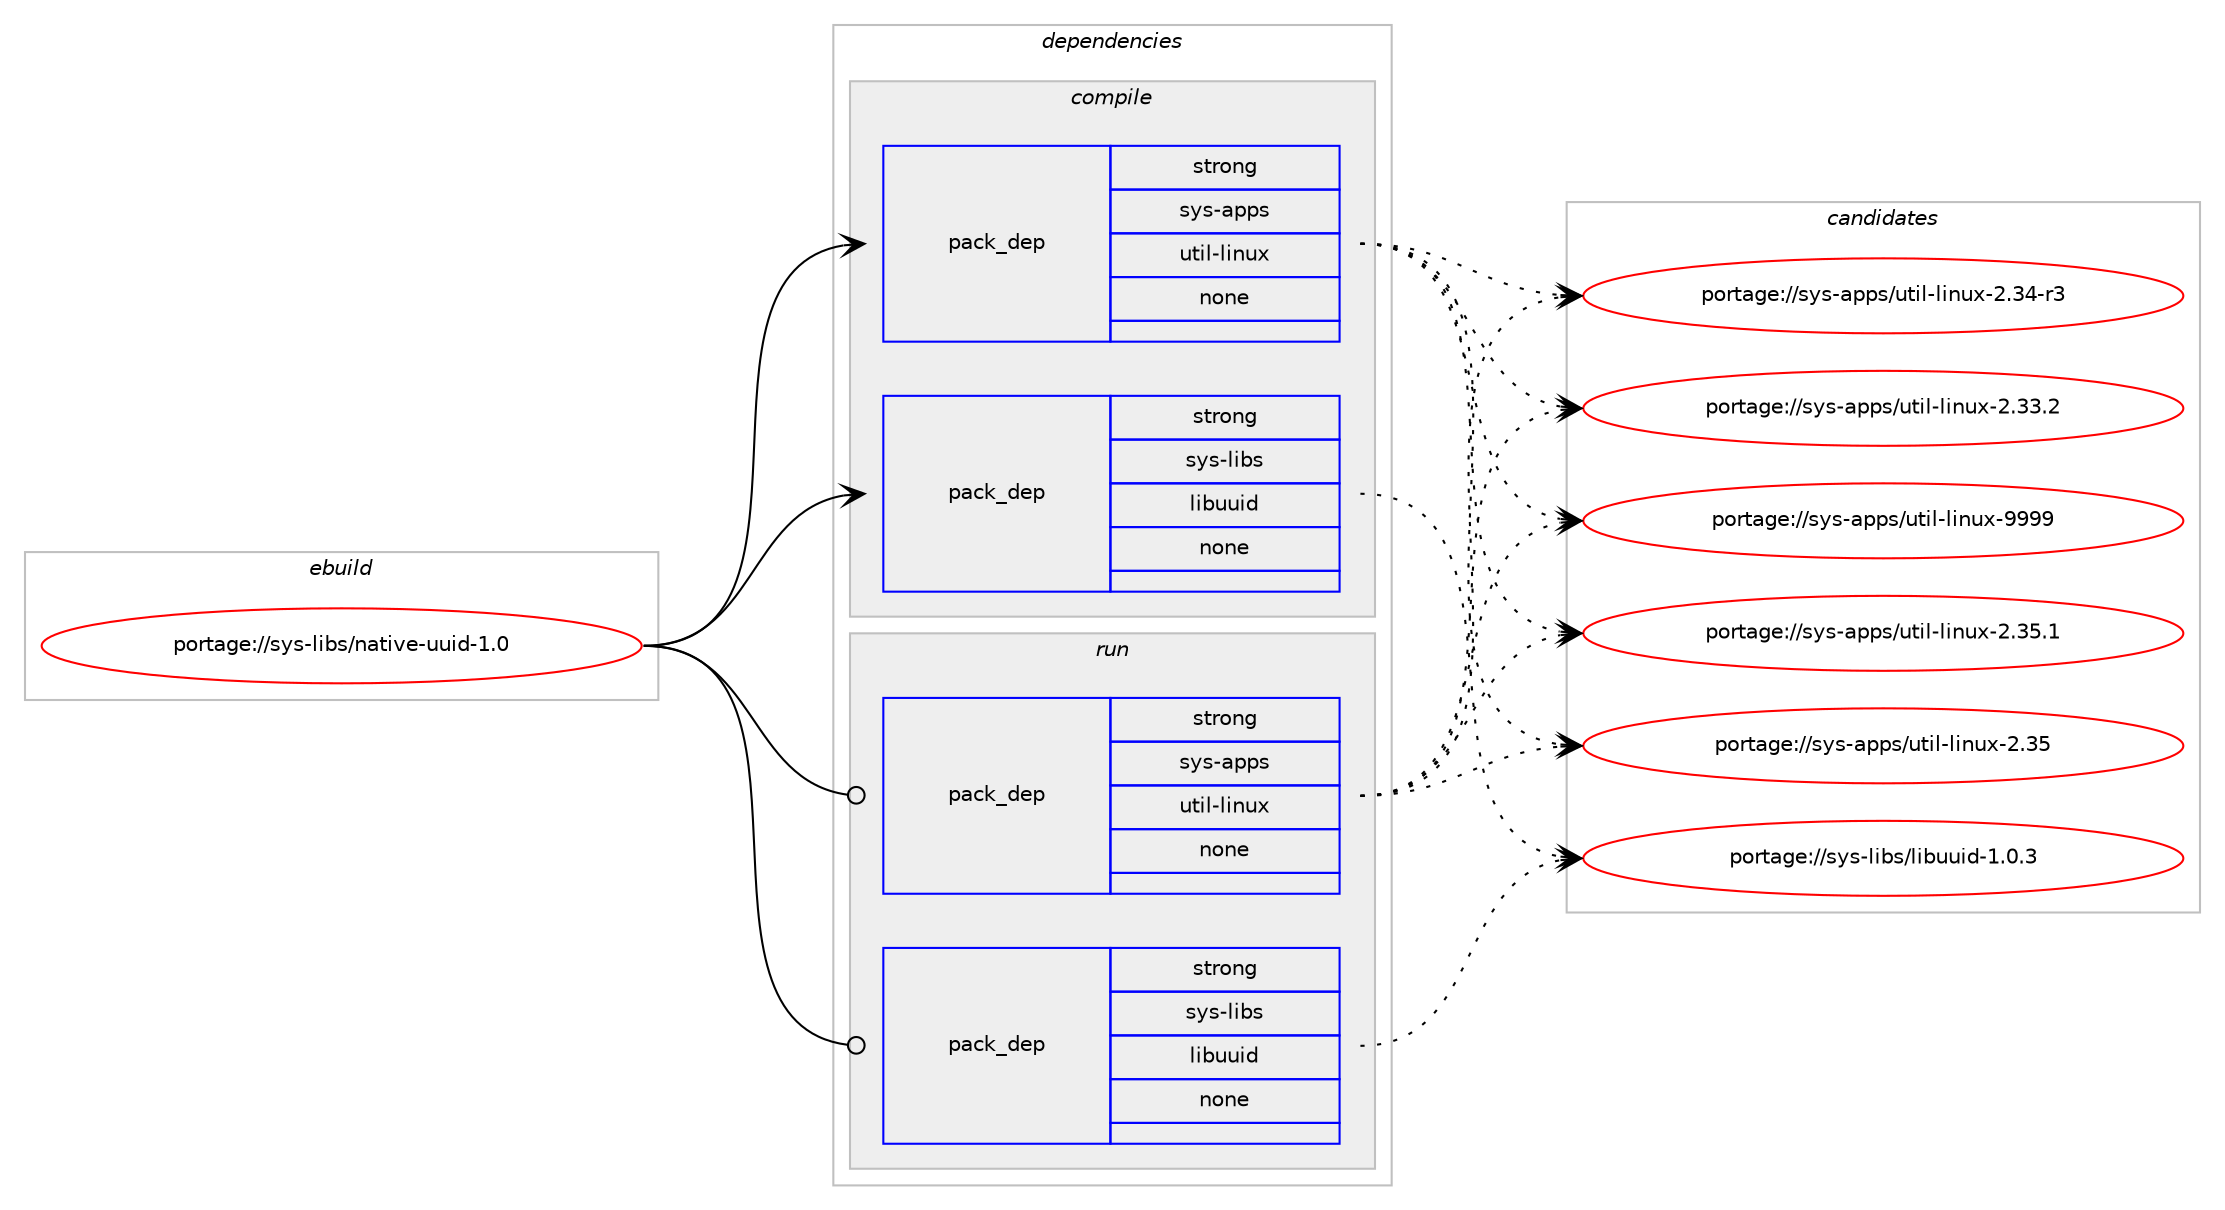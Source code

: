 digraph prolog {

# *************
# Graph options
# *************

newrank=true;
concentrate=true;
compound=true;
graph [rankdir=LR,fontname=Helvetica,fontsize=10,ranksep=1.5];#, ranksep=2.5, nodesep=0.2];
edge  [arrowhead=vee];
node  [fontname=Helvetica,fontsize=10];

# **********
# The ebuild
# **********

subgraph cluster_leftcol {
color=gray;
rank=same;
label=<<i>ebuild</i>>;
id [label="portage://sys-libs/native-uuid-1.0", color=red, width=4, href="../sys-libs/native-uuid-1.0.svg"];
}

# ****************
# The dependencies
# ****************

subgraph cluster_midcol {
color=gray;
label=<<i>dependencies</i>>;
subgraph cluster_compile {
fillcolor="#eeeeee";
style=filled;
label=<<i>compile</i>>;
subgraph pack6314 {
dependency7588 [label=<<TABLE BORDER="0" CELLBORDER="1" CELLSPACING="0" CELLPADDING="4" WIDTH="220"><TR><TD ROWSPAN="6" CELLPADDING="30">pack_dep</TD></TR><TR><TD WIDTH="110">strong</TD></TR><TR><TD>sys-apps</TD></TR><TR><TD>util-linux</TD></TR><TR><TD>none</TD></TR><TR><TD></TD></TR></TABLE>>, shape=none, color=blue];
}
id:e -> dependency7588:w [weight=20,style="solid",arrowhead="vee"];
subgraph pack6315 {
dependency7589 [label=<<TABLE BORDER="0" CELLBORDER="1" CELLSPACING="0" CELLPADDING="4" WIDTH="220"><TR><TD ROWSPAN="6" CELLPADDING="30">pack_dep</TD></TR><TR><TD WIDTH="110">strong</TD></TR><TR><TD>sys-libs</TD></TR><TR><TD>libuuid</TD></TR><TR><TD>none</TD></TR><TR><TD></TD></TR></TABLE>>, shape=none, color=blue];
}
id:e -> dependency7589:w [weight=20,style="solid",arrowhead="vee"];
}
subgraph cluster_compileandrun {
fillcolor="#eeeeee";
style=filled;
label=<<i>compile and run</i>>;
}
subgraph cluster_run {
fillcolor="#eeeeee";
style=filled;
label=<<i>run</i>>;
subgraph pack6316 {
dependency7590 [label=<<TABLE BORDER="0" CELLBORDER="1" CELLSPACING="0" CELLPADDING="4" WIDTH="220"><TR><TD ROWSPAN="6" CELLPADDING="30">pack_dep</TD></TR><TR><TD WIDTH="110">strong</TD></TR><TR><TD>sys-apps</TD></TR><TR><TD>util-linux</TD></TR><TR><TD>none</TD></TR><TR><TD></TD></TR></TABLE>>, shape=none, color=blue];
}
id:e -> dependency7590:w [weight=20,style="solid",arrowhead="odot"];
subgraph pack6317 {
dependency7591 [label=<<TABLE BORDER="0" CELLBORDER="1" CELLSPACING="0" CELLPADDING="4" WIDTH="220"><TR><TD ROWSPAN="6" CELLPADDING="30">pack_dep</TD></TR><TR><TD WIDTH="110">strong</TD></TR><TR><TD>sys-libs</TD></TR><TR><TD>libuuid</TD></TR><TR><TD>none</TD></TR><TR><TD></TD></TR></TABLE>>, shape=none, color=blue];
}
id:e -> dependency7591:w [weight=20,style="solid",arrowhead="odot"];
}
}

# **************
# The candidates
# **************

subgraph cluster_choices {
rank=same;
color=gray;
label=<<i>candidates</i>>;

subgraph choice6314 {
color=black;
nodesep=1;
choice115121115459711211211547117116105108451081051101171204557575757 [label="portage://sys-apps/util-linux-9999", color=red, width=4,href="../sys-apps/util-linux-9999.svg"];
choice1151211154597112112115471171161051084510810511011712045504651534649 [label="portage://sys-apps/util-linux-2.35.1", color=red, width=4,href="../sys-apps/util-linux-2.35.1.svg"];
choice115121115459711211211547117116105108451081051101171204550465153 [label="portage://sys-apps/util-linux-2.35", color=red, width=4,href="../sys-apps/util-linux-2.35.svg"];
choice1151211154597112112115471171161051084510810511011712045504651524511451 [label="portage://sys-apps/util-linux-2.34-r3", color=red, width=4,href="../sys-apps/util-linux-2.34-r3.svg"];
choice1151211154597112112115471171161051084510810511011712045504651514650 [label="portage://sys-apps/util-linux-2.33.2", color=red, width=4,href="../sys-apps/util-linux-2.33.2.svg"];
dependency7588:e -> choice115121115459711211211547117116105108451081051101171204557575757:w [style=dotted,weight="100"];
dependency7588:e -> choice1151211154597112112115471171161051084510810511011712045504651534649:w [style=dotted,weight="100"];
dependency7588:e -> choice115121115459711211211547117116105108451081051101171204550465153:w [style=dotted,weight="100"];
dependency7588:e -> choice1151211154597112112115471171161051084510810511011712045504651524511451:w [style=dotted,weight="100"];
dependency7588:e -> choice1151211154597112112115471171161051084510810511011712045504651514650:w [style=dotted,weight="100"];
}
subgraph choice6315 {
color=black;
nodesep=1;
choice11512111545108105981154710810598117117105100454946484651 [label="portage://sys-libs/libuuid-1.0.3", color=red, width=4,href="../sys-libs/libuuid-1.0.3.svg"];
dependency7589:e -> choice11512111545108105981154710810598117117105100454946484651:w [style=dotted,weight="100"];
}
subgraph choice6316 {
color=black;
nodesep=1;
choice115121115459711211211547117116105108451081051101171204557575757 [label="portage://sys-apps/util-linux-9999", color=red, width=4,href="../sys-apps/util-linux-9999.svg"];
choice1151211154597112112115471171161051084510810511011712045504651534649 [label="portage://sys-apps/util-linux-2.35.1", color=red, width=4,href="../sys-apps/util-linux-2.35.1.svg"];
choice115121115459711211211547117116105108451081051101171204550465153 [label="portage://sys-apps/util-linux-2.35", color=red, width=4,href="../sys-apps/util-linux-2.35.svg"];
choice1151211154597112112115471171161051084510810511011712045504651524511451 [label="portage://sys-apps/util-linux-2.34-r3", color=red, width=4,href="../sys-apps/util-linux-2.34-r3.svg"];
choice1151211154597112112115471171161051084510810511011712045504651514650 [label="portage://sys-apps/util-linux-2.33.2", color=red, width=4,href="../sys-apps/util-linux-2.33.2.svg"];
dependency7590:e -> choice115121115459711211211547117116105108451081051101171204557575757:w [style=dotted,weight="100"];
dependency7590:e -> choice1151211154597112112115471171161051084510810511011712045504651534649:w [style=dotted,weight="100"];
dependency7590:e -> choice115121115459711211211547117116105108451081051101171204550465153:w [style=dotted,weight="100"];
dependency7590:e -> choice1151211154597112112115471171161051084510810511011712045504651524511451:w [style=dotted,weight="100"];
dependency7590:e -> choice1151211154597112112115471171161051084510810511011712045504651514650:w [style=dotted,weight="100"];
}
subgraph choice6317 {
color=black;
nodesep=1;
choice11512111545108105981154710810598117117105100454946484651 [label="portage://sys-libs/libuuid-1.0.3", color=red, width=4,href="../sys-libs/libuuid-1.0.3.svg"];
dependency7591:e -> choice11512111545108105981154710810598117117105100454946484651:w [style=dotted,weight="100"];
}
}

}

